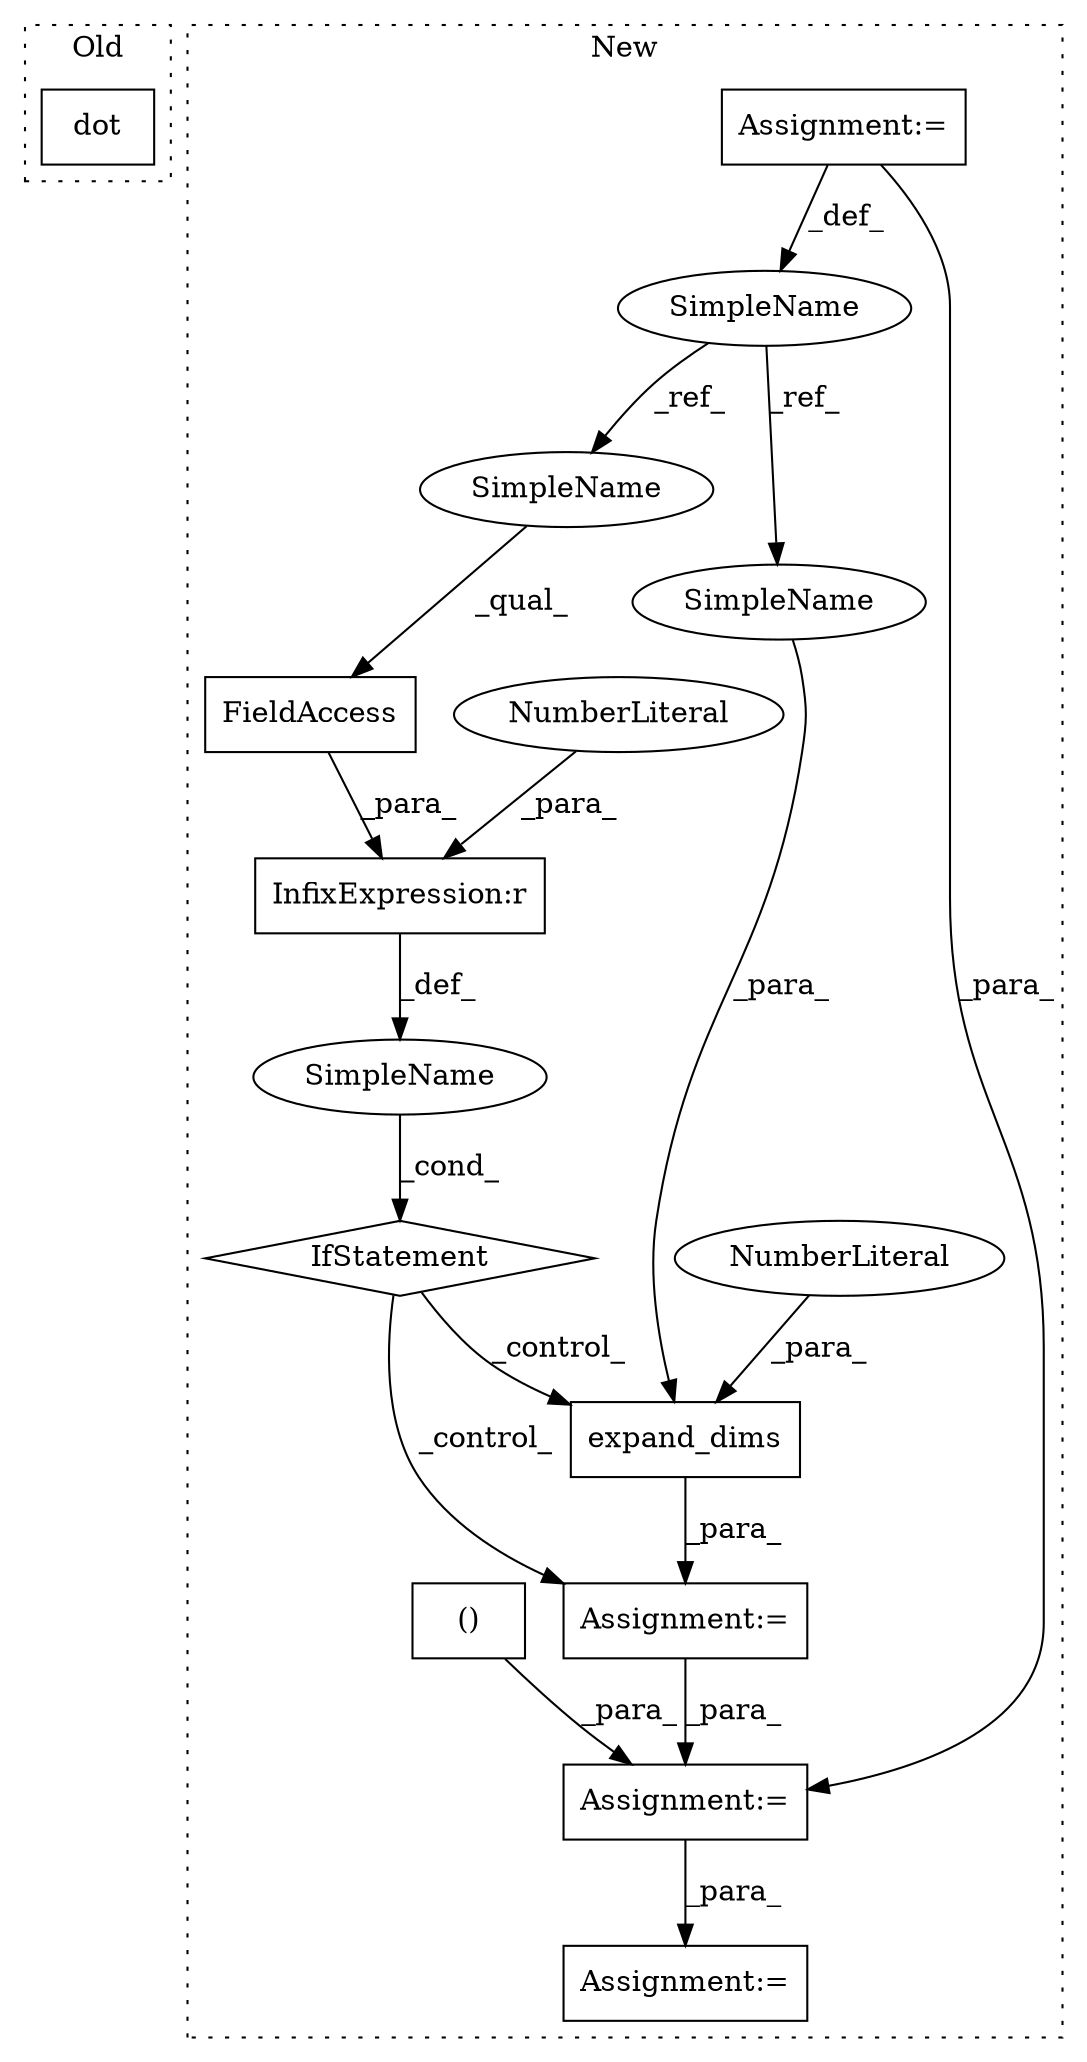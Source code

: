 digraph G {
subgraph cluster0 {
1 [label="dot" a="32" s="5212,5272" l="4,1" shape="box"];
label = "Old";
style="dotted";
}
subgraph cluster1 {
2 [label="IfStatement" a="25" s="7905,7924" l="4,2" shape="diamond"];
3 [label="Assignment:=" a="7" s="7939" l="1" shape="box"];
4 [label="SimpleName" a="42" s="" l="" shape="ellipse"];
5 [label="InfixExpression:r" a="27" s="7919" l="4" shape="box"];
6 [label="NumberLiteral" a="34" s="7923" l="1" shape="ellipse"];
7 [label="FieldAccess" a="22" s="7909" l="10" shape="box"];
8 [label="Assignment:=" a="7" s="8878" l="1" shape="box"];
9 [label="expand_dims" a="32" s="7946,7965" l="12,1" shape="box"];
10 [label="NumberLiteral" a="34" s="7964" l="1" shape="ellipse"];
11 [label="SimpleName" a="42" s="7883" l="5" shape="ellipse"];
12 [label="Assignment:=" a="7" s="7883" l="5" shape="box"];
13 [label="()" a="106" s="8385" l="53" shape="box"];
14 [label="Assignment:=" a="7" s="8732" l="1" shape="box"];
15 [label="SimpleName" a="42" s="7958" l="5" shape="ellipse"];
16 [label="SimpleName" a="42" s="7909" l="5" shape="ellipse"];
label = "New";
style="dotted";
}
2 -> 9 [label="_control_"];
2 -> 3 [label="_control_"];
3 -> 14 [label="_para_"];
4 -> 2 [label="_cond_"];
5 -> 4 [label="_def_"];
6 -> 5 [label="_para_"];
7 -> 5 [label="_para_"];
9 -> 3 [label="_para_"];
10 -> 9 [label="_para_"];
11 -> 15 [label="_ref_"];
11 -> 16 [label="_ref_"];
12 -> 11 [label="_def_"];
12 -> 14 [label="_para_"];
13 -> 14 [label="_para_"];
14 -> 8 [label="_para_"];
15 -> 9 [label="_para_"];
16 -> 7 [label="_qual_"];
}
